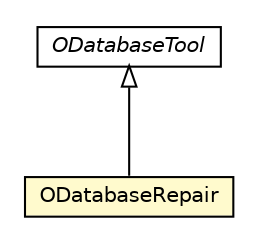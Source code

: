 #!/usr/local/bin/dot
#
# Class diagram 
# Generated by UMLGraph version R5_6-24-gf6e263 (http://www.umlgraph.org/)
#

digraph G {
	edge [fontname="Helvetica",fontsize=10,labelfontname="Helvetica",labelfontsize=10];
	node [fontname="Helvetica",fontsize=10,shape=plaintext];
	nodesep=0.25;
	ranksep=0.5;
	// com.orientechnologies.orient.core.db.tool.ODatabaseRepair
	c2565755 [label=<<table title="com.orientechnologies.orient.core.db.tool.ODatabaseRepair" border="0" cellborder="1" cellspacing="0" cellpadding="2" port="p" bgcolor="lemonChiffon" href="./ODatabaseRepair.html">
		<tr><td><table border="0" cellspacing="0" cellpadding="1">
<tr><td align="center" balign="center"> ODatabaseRepair </td></tr>
		</table></td></tr>
		</table>>, URL="./ODatabaseRepair.html", fontname="Helvetica", fontcolor="black", fontsize=10.0];
	// com.orientechnologies.orient.core.db.tool.ODatabaseTool
	c2565757 [label=<<table title="com.orientechnologies.orient.core.db.tool.ODatabaseTool" border="0" cellborder="1" cellspacing="0" cellpadding="2" port="p" href="./ODatabaseTool.html">
		<tr><td><table border="0" cellspacing="0" cellpadding="1">
<tr><td align="center" balign="center"><font face="Helvetica-Oblique"> ODatabaseTool </font></td></tr>
		</table></td></tr>
		</table>>, URL="./ODatabaseTool.html", fontname="Helvetica", fontcolor="black", fontsize=10.0];
	//com.orientechnologies.orient.core.db.tool.ODatabaseRepair extends com.orientechnologies.orient.core.db.tool.ODatabaseTool
	c2565757:p -> c2565755:p [dir=back,arrowtail=empty];
}

